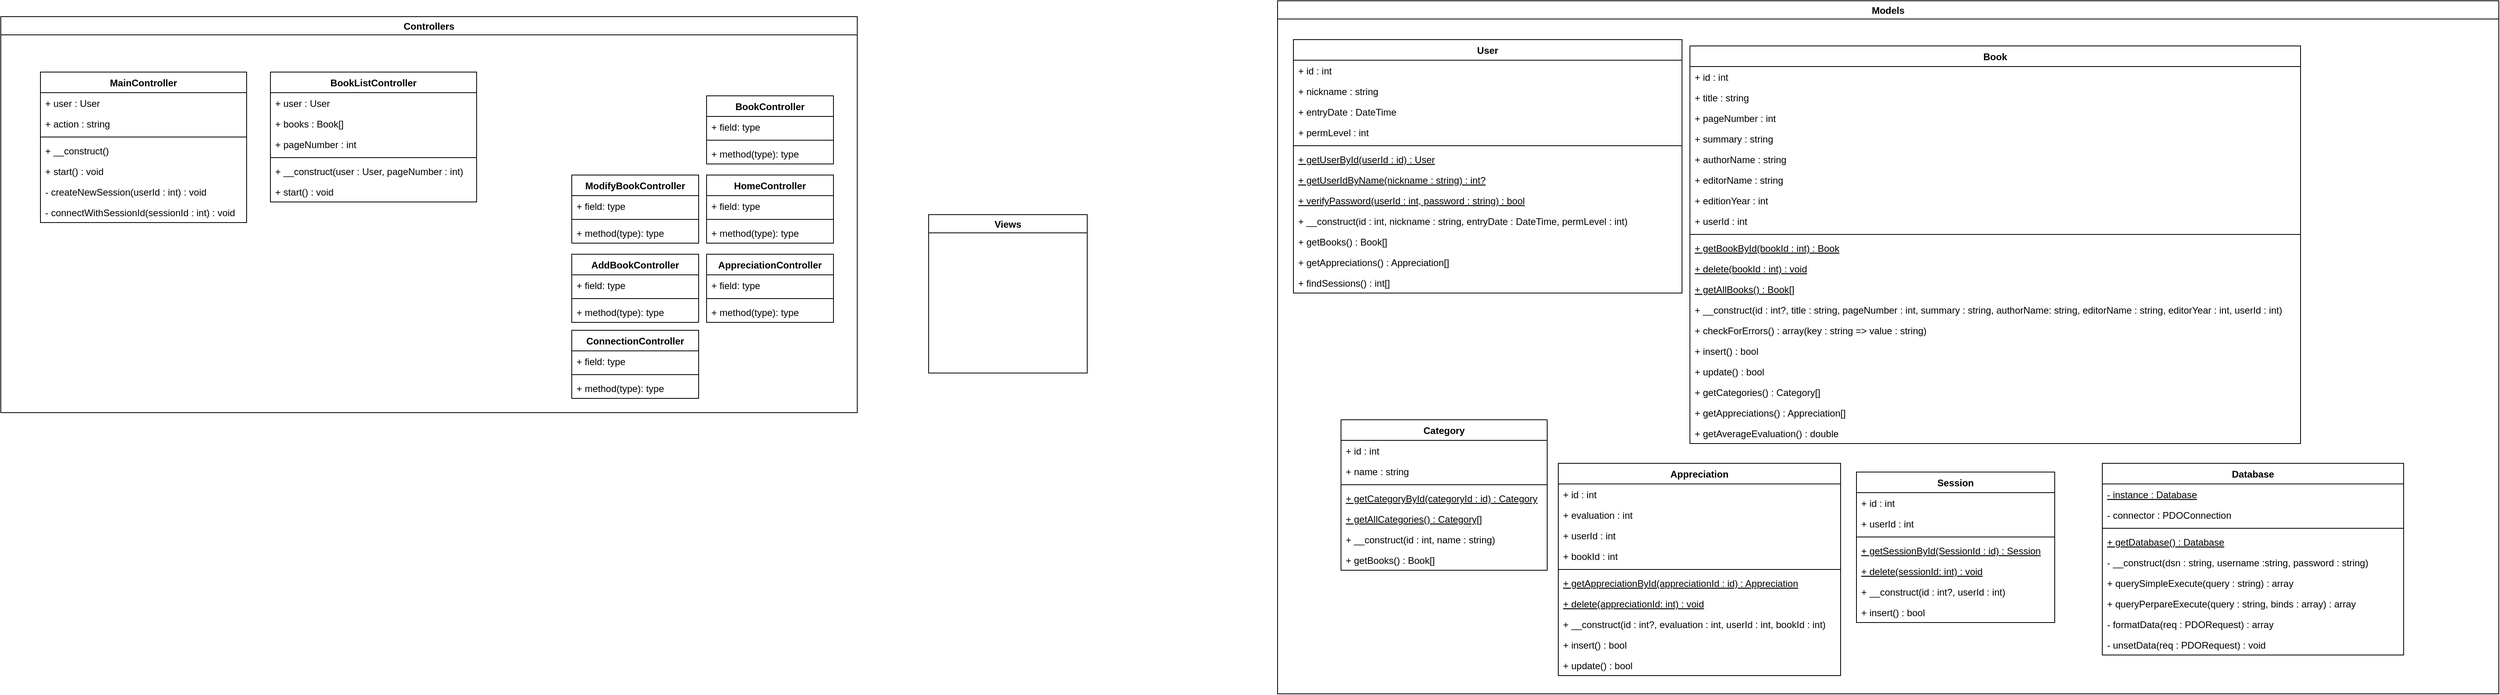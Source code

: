 <mxfile version="17.2.3" type="device"><diagram id="C5RBs43oDa-KdzZeNtuy" name="Page-1"><mxGraphModel dx="1497" dy="821" grid="1" gridSize="10" guides="1" tooltips="1" connect="1" arrows="1" fold="1" page="1" pageScale="1" pageWidth="827" pageHeight="1169" math="0" shadow="0"><root><mxCell id="WIyWlLk6GJQsqaUBKTNV-0"/><mxCell id="WIyWlLk6GJQsqaUBKTNV-1" parent="WIyWlLk6GJQsqaUBKTNV-0"/><mxCell id="OU10szr2XzH9tJr5xHhC-0" value="Controllers" style="swimlane;" parent="WIyWlLk6GJQsqaUBKTNV-1" vertex="1"><mxGeometry x="60" y="50" width="1080" height="500" as="geometry"/></mxCell><mxCell id="OU10szr2XzH9tJr5xHhC-4" value="MainController" style="swimlane;fontStyle=1;align=center;verticalAlign=top;childLayout=stackLayout;horizontal=1;startSize=26;horizontalStack=0;resizeParent=1;resizeParentMax=0;resizeLast=0;collapsible=1;marginBottom=0;" parent="OU10szr2XzH9tJr5xHhC-0" vertex="1"><mxGeometry x="50" y="70" width="260" height="190" as="geometry"/></mxCell><mxCell id="lV26DVgruJpY5TxE6KlM-97" value="+ user : User" style="text;strokeColor=none;fillColor=none;align=left;verticalAlign=top;spacingLeft=4;spacingRight=4;overflow=hidden;rotatable=0;points=[[0,0.5],[1,0.5]];portConstraint=eastwest;" vertex="1" parent="OU10szr2XzH9tJr5xHhC-4"><mxGeometry y="26" width="260" height="26" as="geometry"/></mxCell><mxCell id="lV26DVgruJpY5TxE6KlM-100" value="+ action : string" style="text;strokeColor=none;fillColor=none;align=left;verticalAlign=top;spacingLeft=4;spacingRight=4;overflow=hidden;rotatable=0;points=[[0,0.5],[1,0.5]];portConstraint=eastwest;" vertex="1" parent="OU10szr2XzH9tJr5xHhC-4"><mxGeometry y="52" width="260" height="26" as="geometry"/></mxCell><mxCell id="OU10szr2XzH9tJr5xHhC-6" value="" style="line;strokeWidth=1;fillColor=none;align=left;verticalAlign=middle;spacingTop=-1;spacingLeft=3;spacingRight=3;rotatable=0;labelPosition=right;points=[];portConstraint=eastwest;" parent="OU10szr2XzH9tJr5xHhC-4" vertex="1"><mxGeometry y="78" width="260" height="8" as="geometry"/></mxCell><mxCell id="OU10szr2XzH9tJr5xHhC-7" value="+ __construct()" style="text;strokeColor=none;fillColor=none;align=left;verticalAlign=top;spacingLeft=4;spacingRight=4;overflow=hidden;rotatable=0;points=[[0,0.5],[1,0.5]];portConstraint=eastwest;" parent="OU10szr2XzH9tJr5xHhC-4" vertex="1"><mxGeometry y="86" width="260" height="26" as="geometry"/></mxCell><mxCell id="lV26DVgruJpY5TxE6KlM-96" value="+ start() : void" style="text;strokeColor=none;fillColor=none;align=left;verticalAlign=top;spacingLeft=4;spacingRight=4;overflow=hidden;rotatable=0;points=[[0,0.5],[1,0.5]];portConstraint=eastwest;" vertex="1" parent="OU10szr2XzH9tJr5xHhC-4"><mxGeometry y="112" width="260" height="26" as="geometry"/></mxCell><mxCell id="lV26DVgruJpY5TxE6KlM-94" value="- createNewSession(userId : int) : void" style="text;strokeColor=none;fillColor=none;align=left;verticalAlign=top;spacingLeft=4;spacingRight=4;overflow=hidden;rotatable=0;points=[[0,0.5],[1,0.5]];portConstraint=eastwest;" vertex="1" parent="OU10szr2XzH9tJr5xHhC-4"><mxGeometry y="138" width="260" height="26" as="geometry"/></mxCell><mxCell id="lV26DVgruJpY5TxE6KlM-95" value="- connectWithSessionId(sessionId : int) : void" style="text;strokeColor=none;fillColor=none;align=left;verticalAlign=top;spacingLeft=4;spacingRight=4;overflow=hidden;rotatable=0;points=[[0,0.5],[1,0.5]];portConstraint=eastwest;" vertex="1" parent="OU10szr2XzH9tJr5xHhC-4"><mxGeometry y="164" width="260" height="26" as="geometry"/></mxCell><mxCell id="OU10szr2XzH9tJr5xHhC-8" value="AppreciationController" style="swimlane;fontStyle=1;align=center;verticalAlign=top;childLayout=stackLayout;horizontal=1;startSize=26;horizontalStack=0;resizeParent=1;resizeParentMax=0;resizeLast=0;collapsible=1;marginBottom=0;" parent="OU10szr2XzH9tJr5xHhC-0" vertex="1"><mxGeometry x="890" y="300" width="160" height="86" as="geometry"/></mxCell><mxCell id="OU10szr2XzH9tJr5xHhC-9" value="+ field: type" style="text;strokeColor=none;fillColor=none;align=left;verticalAlign=top;spacingLeft=4;spacingRight=4;overflow=hidden;rotatable=0;points=[[0,0.5],[1,0.5]];portConstraint=eastwest;" parent="OU10szr2XzH9tJr5xHhC-8" vertex="1"><mxGeometry y="26" width="160" height="26" as="geometry"/></mxCell><mxCell id="OU10szr2XzH9tJr5xHhC-10" value="" style="line;strokeWidth=1;fillColor=none;align=left;verticalAlign=middle;spacingTop=-1;spacingLeft=3;spacingRight=3;rotatable=0;labelPosition=right;points=[];portConstraint=eastwest;" parent="OU10szr2XzH9tJr5xHhC-8" vertex="1"><mxGeometry y="52" width="160" height="8" as="geometry"/></mxCell><mxCell id="OU10szr2XzH9tJr5xHhC-11" value="+ method(type): type" style="text;strokeColor=none;fillColor=none;align=left;verticalAlign=top;spacingLeft=4;spacingRight=4;overflow=hidden;rotatable=0;points=[[0,0.5],[1,0.5]];portConstraint=eastwest;" parent="OU10szr2XzH9tJr5xHhC-8" vertex="1"><mxGeometry y="60" width="160" height="26" as="geometry"/></mxCell><mxCell id="OU10szr2XzH9tJr5xHhC-12" value="AddBookController" style="swimlane;fontStyle=1;align=center;verticalAlign=top;childLayout=stackLayout;horizontal=1;startSize=26;horizontalStack=0;resizeParent=1;resizeParentMax=0;resizeLast=0;collapsible=1;marginBottom=0;" parent="OU10szr2XzH9tJr5xHhC-0" vertex="1"><mxGeometry x="720" y="300" width="160" height="86" as="geometry"/></mxCell><mxCell id="OU10szr2XzH9tJr5xHhC-13" value="+ field: type" style="text;strokeColor=none;fillColor=none;align=left;verticalAlign=top;spacingLeft=4;spacingRight=4;overflow=hidden;rotatable=0;points=[[0,0.5],[1,0.5]];portConstraint=eastwest;" parent="OU10szr2XzH9tJr5xHhC-12" vertex="1"><mxGeometry y="26" width="160" height="26" as="geometry"/></mxCell><mxCell id="OU10szr2XzH9tJr5xHhC-14" value="" style="line;strokeWidth=1;fillColor=none;align=left;verticalAlign=middle;spacingTop=-1;spacingLeft=3;spacingRight=3;rotatable=0;labelPosition=right;points=[];portConstraint=eastwest;" parent="OU10szr2XzH9tJr5xHhC-12" vertex="1"><mxGeometry y="52" width="160" height="8" as="geometry"/></mxCell><mxCell id="OU10szr2XzH9tJr5xHhC-15" value="+ method(type): type" style="text;strokeColor=none;fillColor=none;align=left;verticalAlign=top;spacingLeft=4;spacingRight=4;overflow=hidden;rotatable=0;points=[[0,0.5],[1,0.5]];portConstraint=eastwest;" parent="OU10szr2XzH9tJr5xHhC-12" vertex="1"><mxGeometry y="60" width="160" height="26" as="geometry"/></mxCell><mxCell id="OU10szr2XzH9tJr5xHhC-16" value="HomeController" style="swimlane;fontStyle=1;align=center;verticalAlign=top;childLayout=stackLayout;horizontal=1;startSize=26;horizontalStack=0;resizeParent=1;resizeParentMax=0;resizeLast=0;collapsible=1;marginBottom=0;" parent="OU10szr2XzH9tJr5xHhC-0" vertex="1"><mxGeometry x="890" y="200" width="160" height="86" as="geometry"/></mxCell><mxCell id="OU10szr2XzH9tJr5xHhC-17" value="+ field: type" style="text;strokeColor=none;fillColor=none;align=left;verticalAlign=top;spacingLeft=4;spacingRight=4;overflow=hidden;rotatable=0;points=[[0,0.5],[1,0.5]];portConstraint=eastwest;" parent="OU10szr2XzH9tJr5xHhC-16" vertex="1"><mxGeometry y="26" width="160" height="26" as="geometry"/></mxCell><mxCell id="OU10szr2XzH9tJr5xHhC-18" value="" style="line;strokeWidth=1;fillColor=none;align=left;verticalAlign=middle;spacingTop=-1;spacingLeft=3;spacingRight=3;rotatable=0;labelPosition=right;points=[];portConstraint=eastwest;" parent="OU10szr2XzH9tJr5xHhC-16" vertex="1"><mxGeometry y="52" width="160" height="8" as="geometry"/></mxCell><mxCell id="OU10szr2XzH9tJr5xHhC-19" value="+ method(type): type" style="text;strokeColor=none;fillColor=none;align=left;verticalAlign=top;spacingLeft=4;spacingRight=4;overflow=hidden;rotatable=0;points=[[0,0.5],[1,0.5]];portConstraint=eastwest;" parent="OU10szr2XzH9tJr5xHhC-16" vertex="1"><mxGeometry y="60" width="160" height="26" as="geometry"/></mxCell><mxCell id="OU10szr2XzH9tJr5xHhC-20" value="BookController" style="swimlane;fontStyle=1;align=center;verticalAlign=top;childLayout=stackLayout;horizontal=1;startSize=26;horizontalStack=0;resizeParent=1;resizeParentMax=0;resizeLast=0;collapsible=1;marginBottom=0;" parent="OU10szr2XzH9tJr5xHhC-0" vertex="1"><mxGeometry x="890" y="100" width="160" height="86" as="geometry"/></mxCell><mxCell id="OU10szr2XzH9tJr5xHhC-21" value="+ field: type" style="text;strokeColor=none;fillColor=none;align=left;verticalAlign=top;spacingLeft=4;spacingRight=4;overflow=hidden;rotatable=0;points=[[0,0.5],[1,0.5]];portConstraint=eastwest;" parent="OU10szr2XzH9tJr5xHhC-20" vertex="1"><mxGeometry y="26" width="160" height="26" as="geometry"/></mxCell><mxCell id="OU10szr2XzH9tJr5xHhC-22" value="" style="line;strokeWidth=1;fillColor=none;align=left;verticalAlign=middle;spacingTop=-1;spacingLeft=3;spacingRight=3;rotatable=0;labelPosition=right;points=[];portConstraint=eastwest;" parent="OU10szr2XzH9tJr5xHhC-20" vertex="1"><mxGeometry y="52" width="160" height="8" as="geometry"/></mxCell><mxCell id="OU10szr2XzH9tJr5xHhC-23" value="+ method(type): type" style="text;strokeColor=none;fillColor=none;align=left;verticalAlign=top;spacingLeft=4;spacingRight=4;overflow=hidden;rotatable=0;points=[[0,0.5],[1,0.5]];portConstraint=eastwest;" parent="OU10szr2XzH9tJr5xHhC-20" vertex="1"><mxGeometry y="60" width="160" height="26" as="geometry"/></mxCell><mxCell id="OU10szr2XzH9tJr5xHhC-24" value="BookListController" style="swimlane;fontStyle=1;align=center;verticalAlign=top;childLayout=stackLayout;horizontal=1;startSize=26;horizontalStack=0;resizeParent=1;resizeParentMax=0;resizeLast=0;collapsible=1;marginBottom=0;" parent="OU10szr2XzH9tJr5xHhC-0" vertex="1"><mxGeometry x="340" y="70" width="260" height="164" as="geometry"/></mxCell><mxCell id="OU10szr2XzH9tJr5xHhC-25" value="+ user : User" style="text;strokeColor=none;fillColor=none;align=left;verticalAlign=top;spacingLeft=4;spacingRight=4;overflow=hidden;rotatable=0;points=[[0,0.5],[1,0.5]];portConstraint=eastwest;" parent="OU10szr2XzH9tJr5xHhC-24" vertex="1"><mxGeometry y="26" width="260" height="26" as="geometry"/></mxCell><mxCell id="lV26DVgruJpY5TxE6KlM-106" value="+ books : Book[]" style="text;strokeColor=none;fillColor=none;align=left;verticalAlign=top;spacingLeft=4;spacingRight=4;overflow=hidden;rotatable=0;points=[[0,0.5],[1,0.5]];portConstraint=eastwest;" vertex="1" parent="OU10szr2XzH9tJr5xHhC-24"><mxGeometry y="52" width="260" height="26" as="geometry"/></mxCell><mxCell id="lV26DVgruJpY5TxE6KlM-107" value="+ pageNumber : int" style="text;strokeColor=none;fillColor=none;align=left;verticalAlign=top;spacingLeft=4;spacingRight=4;overflow=hidden;rotatable=0;points=[[0,0.5],[1,0.5]];portConstraint=eastwest;" vertex="1" parent="OU10szr2XzH9tJr5xHhC-24"><mxGeometry y="78" width="260" height="26" as="geometry"/></mxCell><mxCell id="OU10szr2XzH9tJr5xHhC-26" value="" style="line;strokeWidth=1;fillColor=none;align=left;verticalAlign=middle;spacingTop=-1;spacingLeft=3;spacingRight=3;rotatable=0;labelPosition=right;points=[];portConstraint=eastwest;" parent="OU10szr2XzH9tJr5xHhC-24" vertex="1"><mxGeometry y="104" width="260" height="8" as="geometry"/></mxCell><mxCell id="OU10szr2XzH9tJr5xHhC-27" value="+ __construct(user : User, pageNumber : int)" style="text;strokeColor=none;fillColor=none;align=left;verticalAlign=top;spacingLeft=4;spacingRight=4;overflow=hidden;rotatable=0;points=[[0,0.5],[1,0.5]];portConstraint=eastwest;" parent="OU10szr2XzH9tJr5xHhC-24" vertex="1"><mxGeometry y="112" width="260" height="26" as="geometry"/></mxCell><mxCell id="lV26DVgruJpY5TxE6KlM-105" value="+ start() : void" style="text;strokeColor=none;fillColor=none;align=left;verticalAlign=top;spacingLeft=4;spacingRight=4;overflow=hidden;rotatable=0;points=[[0,0.5],[1,0.5]];portConstraint=eastwest;" vertex="1" parent="OU10szr2XzH9tJr5xHhC-24"><mxGeometry y="138" width="260" height="26" as="geometry"/></mxCell><mxCell id="lV26DVgruJpY5TxE6KlM-8" value="ModifyBookController" style="swimlane;fontStyle=1;align=center;verticalAlign=top;childLayout=stackLayout;horizontal=1;startSize=26;horizontalStack=0;resizeParent=1;resizeParentMax=0;resizeLast=0;collapsible=1;marginBottom=0;" vertex="1" parent="OU10szr2XzH9tJr5xHhC-0"><mxGeometry x="720" y="200" width="160" height="86" as="geometry"/></mxCell><mxCell id="lV26DVgruJpY5TxE6KlM-9" value="+ field: type" style="text;strokeColor=none;fillColor=none;align=left;verticalAlign=top;spacingLeft=4;spacingRight=4;overflow=hidden;rotatable=0;points=[[0,0.5],[1,0.5]];portConstraint=eastwest;" vertex="1" parent="lV26DVgruJpY5TxE6KlM-8"><mxGeometry y="26" width="160" height="26" as="geometry"/></mxCell><mxCell id="lV26DVgruJpY5TxE6KlM-10" value="" style="line;strokeWidth=1;fillColor=none;align=left;verticalAlign=middle;spacingTop=-1;spacingLeft=3;spacingRight=3;rotatable=0;labelPosition=right;points=[];portConstraint=eastwest;" vertex="1" parent="lV26DVgruJpY5TxE6KlM-8"><mxGeometry y="52" width="160" height="8" as="geometry"/></mxCell><mxCell id="lV26DVgruJpY5TxE6KlM-11" value="+ method(type): type" style="text;strokeColor=none;fillColor=none;align=left;verticalAlign=top;spacingLeft=4;spacingRight=4;overflow=hidden;rotatable=0;points=[[0,0.5],[1,0.5]];portConstraint=eastwest;" vertex="1" parent="lV26DVgruJpY5TxE6KlM-8"><mxGeometry y="60" width="160" height="26" as="geometry"/></mxCell><mxCell id="lV26DVgruJpY5TxE6KlM-101" value="ConnectionController" style="swimlane;fontStyle=1;align=center;verticalAlign=top;childLayout=stackLayout;horizontal=1;startSize=26;horizontalStack=0;resizeParent=1;resizeParentMax=0;resizeLast=0;collapsible=1;marginBottom=0;" vertex="1" parent="OU10szr2XzH9tJr5xHhC-0"><mxGeometry x="720" y="396" width="160" height="86" as="geometry"/></mxCell><mxCell id="lV26DVgruJpY5TxE6KlM-102" value="+ field: type" style="text;strokeColor=none;fillColor=none;align=left;verticalAlign=top;spacingLeft=4;spacingRight=4;overflow=hidden;rotatable=0;points=[[0,0.5],[1,0.5]];portConstraint=eastwest;" vertex="1" parent="lV26DVgruJpY5TxE6KlM-101"><mxGeometry y="26" width="160" height="26" as="geometry"/></mxCell><mxCell id="lV26DVgruJpY5TxE6KlM-103" value="" style="line;strokeWidth=1;fillColor=none;align=left;verticalAlign=middle;spacingTop=-1;spacingLeft=3;spacingRight=3;rotatable=0;labelPosition=right;points=[];portConstraint=eastwest;" vertex="1" parent="lV26DVgruJpY5TxE6KlM-101"><mxGeometry y="52" width="160" height="8" as="geometry"/></mxCell><mxCell id="lV26DVgruJpY5TxE6KlM-104" value="+ method(type): type" style="text;strokeColor=none;fillColor=none;align=left;verticalAlign=top;spacingLeft=4;spacingRight=4;overflow=hidden;rotatable=0;points=[[0,0.5],[1,0.5]];portConstraint=eastwest;" vertex="1" parent="lV26DVgruJpY5TxE6KlM-101"><mxGeometry y="60" width="160" height="26" as="geometry"/></mxCell><mxCell id="OU10szr2XzH9tJr5xHhC-2" value="Models" style="swimlane;" parent="WIyWlLk6GJQsqaUBKTNV-1" vertex="1"><mxGeometry x="1670" y="30" width="1540" height="875" as="geometry"/></mxCell><mxCell id="lV26DVgruJpY5TxE6KlM-0" value="User" style="swimlane;fontStyle=1;align=center;verticalAlign=top;childLayout=stackLayout;horizontal=1;startSize=26;horizontalStack=0;resizeParent=1;resizeParentMax=0;resizeLast=0;collapsible=1;marginBottom=0;" vertex="1" parent="OU10szr2XzH9tJr5xHhC-2"><mxGeometry x="20" y="49" width="490" height="320" as="geometry"/></mxCell><mxCell id="lV26DVgruJpY5TxE6KlM-1" value="+ id : int" style="text;strokeColor=none;fillColor=none;align=left;verticalAlign=top;spacingLeft=4;spacingRight=4;overflow=hidden;rotatable=0;points=[[0,0.5],[1,0.5]];portConstraint=eastwest;" vertex="1" parent="lV26DVgruJpY5TxE6KlM-0"><mxGeometry y="26" width="490" height="26" as="geometry"/></mxCell><mxCell id="lV26DVgruJpY5TxE6KlM-43" value="+ nickname : string" style="text;strokeColor=none;fillColor=none;align=left;verticalAlign=top;spacingLeft=4;spacingRight=4;overflow=hidden;rotatable=0;points=[[0,0.5],[1,0.5]];portConstraint=eastwest;" vertex="1" parent="lV26DVgruJpY5TxE6KlM-0"><mxGeometry y="52" width="490" height="26" as="geometry"/></mxCell><mxCell id="lV26DVgruJpY5TxE6KlM-45" value="+ entryDate : DateTime" style="text;strokeColor=none;fillColor=none;align=left;verticalAlign=top;spacingLeft=4;spacingRight=4;overflow=hidden;rotatable=0;points=[[0,0.5],[1,0.5]];portConstraint=eastwest;" vertex="1" parent="lV26DVgruJpY5TxE6KlM-0"><mxGeometry y="78" width="490" height="26" as="geometry"/></mxCell><mxCell id="lV26DVgruJpY5TxE6KlM-46" value="+ permLevel : int" style="text;strokeColor=none;fillColor=none;align=left;verticalAlign=top;spacingLeft=4;spacingRight=4;overflow=hidden;rotatable=0;points=[[0,0.5],[1,0.5]];portConstraint=eastwest;" vertex="1" parent="lV26DVgruJpY5TxE6KlM-0"><mxGeometry y="104" width="490" height="26" as="geometry"/></mxCell><mxCell id="lV26DVgruJpY5TxE6KlM-2" value="" style="line;strokeWidth=1;fillColor=none;align=left;verticalAlign=middle;spacingTop=-1;spacingLeft=3;spacingRight=3;rotatable=0;labelPosition=right;points=[];portConstraint=eastwest;" vertex="1" parent="lV26DVgruJpY5TxE6KlM-0"><mxGeometry y="130" width="490" height="8" as="geometry"/></mxCell><mxCell id="lV26DVgruJpY5TxE6KlM-31" value="+ getUserById(userId : id) : User" style="text;strokeColor=none;fillColor=none;align=left;verticalAlign=top;spacingLeft=4;spacingRight=4;overflow=hidden;rotatable=0;points=[[0,0.5],[1,0.5]];portConstraint=eastwest;fontStyle=4" vertex="1" parent="lV26DVgruJpY5TxE6KlM-0"><mxGeometry y="138" width="490" height="26" as="geometry"/></mxCell><mxCell id="lV26DVgruJpY5TxE6KlM-48" value="+ getUserIdByName(nickname : string) : int?" style="text;strokeColor=none;fillColor=none;align=left;verticalAlign=top;spacingLeft=4;spacingRight=4;overflow=hidden;rotatable=0;points=[[0,0.5],[1,0.5]];portConstraint=eastwest;fontStyle=4" vertex="1" parent="lV26DVgruJpY5TxE6KlM-0"><mxGeometry y="164" width="490" height="26" as="geometry"/></mxCell><mxCell id="lV26DVgruJpY5TxE6KlM-49" value="+ verifyPassword(userId : int, password : string) : bool" style="text;strokeColor=none;fillColor=none;align=left;verticalAlign=top;spacingLeft=4;spacingRight=4;overflow=hidden;rotatable=0;points=[[0,0.5],[1,0.5]];portConstraint=eastwest;fontStyle=4" vertex="1" parent="lV26DVgruJpY5TxE6KlM-0"><mxGeometry y="190" width="490" height="26" as="geometry"/></mxCell><mxCell id="lV26DVgruJpY5TxE6KlM-68" value="+ __construct(id : int, nickname : string, entryDate : DateTime, permLevel : int)" style="text;strokeColor=none;fillColor=none;align=left;verticalAlign=top;spacingLeft=4;spacingRight=4;overflow=hidden;rotatable=0;points=[[0,0.5],[1,0.5]];portConstraint=eastwest;" vertex="1" parent="lV26DVgruJpY5TxE6KlM-0"><mxGeometry y="216" width="490" height="26" as="geometry"/></mxCell><mxCell id="lV26DVgruJpY5TxE6KlM-59" value="+ getBooks() : Book[]" style="text;strokeColor=none;fillColor=none;align=left;verticalAlign=top;spacingLeft=4;spacingRight=4;overflow=hidden;rotatable=0;points=[[0,0.5],[1,0.5]];portConstraint=eastwest;fontStyle=0" vertex="1" parent="lV26DVgruJpY5TxE6KlM-0"><mxGeometry y="242" width="490" height="26" as="geometry"/></mxCell><mxCell id="lV26DVgruJpY5TxE6KlM-60" value="+ getAppreciations() : Appreciation[] " style="text;strokeColor=none;fillColor=none;align=left;verticalAlign=top;spacingLeft=4;spacingRight=4;overflow=hidden;rotatable=0;points=[[0,0.5],[1,0.5]];portConstraint=eastwest;" vertex="1" parent="lV26DVgruJpY5TxE6KlM-0"><mxGeometry y="268" width="490" height="26" as="geometry"/></mxCell><mxCell id="lV26DVgruJpY5TxE6KlM-61" value="+ findSessions() : int[]" style="text;strokeColor=none;fillColor=none;align=left;verticalAlign=top;spacingLeft=4;spacingRight=4;overflow=hidden;rotatable=0;points=[[0,0.5],[1,0.5]];portConstraint=eastwest;" vertex="1" parent="lV26DVgruJpY5TxE6KlM-0"><mxGeometry y="294" width="490" height="26" as="geometry"/></mxCell><mxCell id="lV26DVgruJpY5TxE6KlM-4" value="Session" style="swimlane;fontStyle=1;align=center;verticalAlign=top;childLayout=stackLayout;horizontal=1;startSize=26;horizontalStack=0;resizeParent=1;resizeParentMax=0;resizeLast=0;collapsible=1;marginBottom=0;" vertex="1" parent="OU10szr2XzH9tJr5xHhC-2"><mxGeometry x="730" y="595" width="250" height="190" as="geometry"/></mxCell><mxCell id="lV26DVgruJpY5TxE6KlM-32" value="+ id : int" style="text;strokeColor=none;fillColor=none;align=left;verticalAlign=top;spacingLeft=4;spacingRight=4;overflow=hidden;rotatable=0;points=[[0,0.5],[1,0.5]];portConstraint=eastwest;" vertex="1" parent="lV26DVgruJpY5TxE6KlM-4"><mxGeometry y="26" width="250" height="26" as="geometry"/></mxCell><mxCell id="lV26DVgruJpY5TxE6KlM-42" value="+ userId : int" style="text;strokeColor=none;fillColor=none;align=left;verticalAlign=top;spacingLeft=4;spacingRight=4;overflow=hidden;rotatable=0;points=[[0,0.5],[1,0.5]];portConstraint=eastwest;" vertex="1" parent="lV26DVgruJpY5TxE6KlM-4"><mxGeometry y="52" width="250" height="26" as="geometry"/></mxCell><mxCell id="lV26DVgruJpY5TxE6KlM-6" value="" style="line;strokeWidth=1;fillColor=none;align=left;verticalAlign=middle;spacingTop=-1;spacingLeft=3;spacingRight=3;rotatable=0;labelPosition=right;points=[];portConstraint=eastwest;" vertex="1" parent="lV26DVgruJpY5TxE6KlM-4"><mxGeometry y="78" width="250" height="8" as="geometry"/></mxCell><mxCell id="lV26DVgruJpY5TxE6KlM-40" value="+ getSessionById(SessionId : id) : Session" style="text;strokeColor=none;fillColor=none;align=left;verticalAlign=top;spacingLeft=4;spacingRight=4;overflow=hidden;rotatable=0;points=[[0,0.5],[1,0.5]];portConstraint=eastwest;fontStyle=4" vertex="1" parent="lV26DVgruJpY5TxE6KlM-4"><mxGeometry y="86" width="250" height="26" as="geometry"/></mxCell><mxCell id="lV26DVgruJpY5TxE6KlM-83" value="+ delete(sessionId: int) : void" style="text;strokeColor=none;fillColor=none;align=left;verticalAlign=top;spacingLeft=4;spacingRight=4;overflow=hidden;rotatable=0;points=[[0,0.5],[1,0.5]];portConstraint=eastwest;fontStyle=4" vertex="1" parent="lV26DVgruJpY5TxE6KlM-4"><mxGeometry y="112" width="250" height="26" as="geometry"/></mxCell><mxCell id="lV26DVgruJpY5TxE6KlM-79" value="+ __construct(id : int?, userId : int)" style="text;strokeColor=none;fillColor=none;align=left;verticalAlign=top;spacingLeft=4;spacingRight=4;overflow=hidden;rotatable=0;points=[[0,0.5],[1,0.5]];portConstraint=eastwest;" vertex="1" parent="lV26DVgruJpY5TxE6KlM-4"><mxGeometry y="138" width="250" height="26" as="geometry"/></mxCell><mxCell id="lV26DVgruJpY5TxE6KlM-64" value="+ insert() : bool" style="text;strokeColor=none;fillColor=none;align=left;verticalAlign=top;spacingLeft=4;spacingRight=4;overflow=hidden;rotatable=0;points=[[0,0.5],[1,0.5]];portConstraint=eastwest;" vertex="1" parent="lV26DVgruJpY5TxE6KlM-4"><mxGeometry y="164" width="250" height="26" as="geometry"/></mxCell><mxCell id="lV26DVgruJpY5TxE6KlM-12" value="Book" style="swimlane;fontStyle=1;align=center;verticalAlign=top;childLayout=stackLayout;horizontal=1;startSize=26;horizontalStack=0;resizeParent=1;resizeParentMax=0;resizeLast=0;collapsible=1;marginBottom=0;" vertex="1" parent="OU10szr2XzH9tJr5xHhC-2"><mxGeometry x="520" y="57" width="770" height="502" as="geometry"/></mxCell><mxCell id="lV26DVgruJpY5TxE6KlM-33" value="+ id : int" style="text;strokeColor=none;fillColor=none;align=left;verticalAlign=top;spacingLeft=4;spacingRight=4;overflow=hidden;rotatable=0;points=[[0,0.5],[1,0.5]];portConstraint=eastwest;" vertex="1" parent="lV26DVgruJpY5TxE6KlM-12"><mxGeometry y="26" width="770" height="26" as="geometry"/></mxCell><mxCell id="lV26DVgruJpY5TxE6KlM-50" value="+ title : string" style="text;strokeColor=none;fillColor=none;align=left;verticalAlign=top;spacingLeft=4;spacingRight=4;overflow=hidden;rotatable=0;points=[[0,0.5],[1,0.5]];portConstraint=eastwest;" vertex="1" parent="lV26DVgruJpY5TxE6KlM-12"><mxGeometry y="52" width="770" height="26" as="geometry"/></mxCell><mxCell id="lV26DVgruJpY5TxE6KlM-51" value="+ pageNumber : int" style="text;strokeColor=none;fillColor=none;align=left;verticalAlign=top;spacingLeft=4;spacingRight=4;overflow=hidden;rotatable=0;points=[[0,0.5],[1,0.5]];portConstraint=eastwest;" vertex="1" parent="lV26DVgruJpY5TxE6KlM-12"><mxGeometry y="78" width="770" height="26" as="geometry"/></mxCell><mxCell id="lV26DVgruJpY5TxE6KlM-52" value="+ summary : string" style="text;strokeColor=none;fillColor=none;align=left;verticalAlign=top;spacingLeft=4;spacingRight=4;overflow=hidden;rotatable=0;points=[[0,0.5],[1,0.5]];portConstraint=eastwest;" vertex="1" parent="lV26DVgruJpY5TxE6KlM-12"><mxGeometry y="104" width="770" height="26" as="geometry"/></mxCell><mxCell id="lV26DVgruJpY5TxE6KlM-53" value="+ authorName : string" style="text;strokeColor=none;fillColor=none;align=left;verticalAlign=top;spacingLeft=4;spacingRight=4;overflow=hidden;rotatable=0;points=[[0,0.5],[1,0.5]];portConstraint=eastwest;" vertex="1" parent="lV26DVgruJpY5TxE6KlM-12"><mxGeometry y="130" width="770" height="26" as="geometry"/></mxCell><mxCell id="lV26DVgruJpY5TxE6KlM-54" value="+ editorName : string" style="text;strokeColor=none;fillColor=none;align=left;verticalAlign=top;spacingLeft=4;spacingRight=4;overflow=hidden;rotatable=0;points=[[0,0.5],[1,0.5]];portConstraint=eastwest;" vertex="1" parent="lV26DVgruJpY5TxE6KlM-12"><mxGeometry y="156" width="770" height="26" as="geometry"/></mxCell><mxCell id="lV26DVgruJpY5TxE6KlM-55" value="+ editionYear : int" style="text;strokeColor=none;fillColor=none;align=left;verticalAlign=top;spacingLeft=4;spacingRight=4;overflow=hidden;rotatable=0;points=[[0,0.5],[1,0.5]];portConstraint=eastwest;" vertex="1" parent="lV26DVgruJpY5TxE6KlM-12"><mxGeometry y="182" width="770" height="26" as="geometry"/></mxCell><mxCell id="lV26DVgruJpY5TxE6KlM-56" value="+ userId : int" style="text;strokeColor=none;fillColor=none;align=left;verticalAlign=top;spacingLeft=4;spacingRight=4;overflow=hidden;rotatable=0;points=[[0,0.5],[1,0.5]];portConstraint=eastwest;" vertex="1" parent="lV26DVgruJpY5TxE6KlM-12"><mxGeometry y="208" width="770" height="26" as="geometry"/></mxCell><mxCell id="lV26DVgruJpY5TxE6KlM-14" value="" style="line;strokeWidth=1;fillColor=none;align=left;verticalAlign=middle;spacingTop=-1;spacingLeft=3;spacingRight=3;rotatable=0;labelPosition=right;points=[];portConstraint=eastwest;" vertex="1" parent="lV26DVgruJpY5TxE6KlM-12"><mxGeometry y="234" width="770" height="8" as="geometry"/></mxCell><mxCell id="lV26DVgruJpY5TxE6KlM-30" value="+ getBookById(bookId : int) : Book" style="text;strokeColor=none;fillColor=none;align=left;verticalAlign=top;spacingLeft=4;spacingRight=4;overflow=hidden;rotatable=0;points=[[0,0.5],[1,0.5]];portConstraint=eastwest;fontStyle=4" vertex="1" parent="lV26DVgruJpY5TxE6KlM-12"><mxGeometry y="242" width="770" height="26" as="geometry"/></mxCell><mxCell id="lV26DVgruJpY5TxE6KlM-80" value="+ delete(bookId : int) : void" style="text;strokeColor=none;fillColor=none;align=left;verticalAlign=top;spacingLeft=4;spacingRight=4;overflow=hidden;rotatable=0;points=[[0,0.5],[1,0.5]];portConstraint=eastwest;fontStyle=4" vertex="1" parent="lV26DVgruJpY5TxE6KlM-12"><mxGeometry y="268" width="770" height="26" as="geometry"/></mxCell><mxCell id="lV26DVgruJpY5TxE6KlM-84" value="+ getAllBooks() : Book[]" style="text;strokeColor=none;fillColor=none;align=left;verticalAlign=top;spacingLeft=4;spacingRight=4;overflow=hidden;rotatable=0;points=[[0,0.5],[1,0.5]];portConstraint=eastwest;fontStyle=4" vertex="1" parent="lV26DVgruJpY5TxE6KlM-12"><mxGeometry y="294" width="770" height="26" as="geometry"/></mxCell><mxCell id="lV26DVgruJpY5TxE6KlM-73" value="+ __construct(id : int?, title : string, pageNumber : int, summary : string, authorName: string, editorName : string, editorYear : int, userId : int)" style="text;strokeColor=none;fillColor=none;align=left;verticalAlign=top;spacingLeft=4;spacingRight=4;overflow=hidden;rotatable=0;points=[[0,0.5],[1,0.5]];portConstraint=eastwest;" vertex="1" parent="lV26DVgruJpY5TxE6KlM-12"><mxGeometry y="320" width="770" height="26" as="geometry"/></mxCell><mxCell id="lV26DVgruJpY5TxE6KlM-74" value="+ checkForErrors() : array(key : string =&gt; value : string)" style="text;strokeColor=none;fillColor=none;align=left;verticalAlign=top;spacingLeft=4;spacingRight=4;overflow=hidden;rotatable=0;points=[[0,0.5],[1,0.5]];portConstraint=eastwest;" vertex="1" parent="lV26DVgruJpY5TxE6KlM-12"><mxGeometry y="346" width="770" height="26" as="geometry"/></mxCell><mxCell id="lV26DVgruJpY5TxE6KlM-63" value="+ insert() : bool" style="text;strokeColor=none;fillColor=none;align=left;verticalAlign=top;spacingLeft=4;spacingRight=4;overflow=hidden;rotatable=0;points=[[0,0.5],[1,0.5]];portConstraint=eastwest;" vertex="1" parent="lV26DVgruJpY5TxE6KlM-12"><mxGeometry y="372" width="770" height="26" as="geometry"/></mxCell><mxCell id="lV26DVgruJpY5TxE6KlM-75" value="+ update() : bool" style="text;strokeColor=none;fillColor=none;align=left;verticalAlign=top;spacingLeft=4;spacingRight=4;overflow=hidden;rotatable=0;points=[[0,0.5],[1,0.5]];portConstraint=eastwest;" vertex="1" parent="lV26DVgruJpY5TxE6KlM-12"><mxGeometry y="398" width="770" height="26" as="geometry"/></mxCell><mxCell id="lV26DVgruJpY5TxE6KlM-15" value="+ getCategories() : Category[]" style="text;strokeColor=none;fillColor=none;align=left;verticalAlign=top;spacingLeft=4;spacingRight=4;overflow=hidden;rotatable=0;points=[[0,0.5],[1,0.5]];portConstraint=eastwest;" vertex="1" parent="lV26DVgruJpY5TxE6KlM-12"><mxGeometry y="424" width="770" height="26" as="geometry"/></mxCell><mxCell id="lV26DVgruJpY5TxE6KlM-28" value="+ getAppreciations() : Appreciation[] " style="text;strokeColor=none;fillColor=none;align=left;verticalAlign=top;spacingLeft=4;spacingRight=4;overflow=hidden;rotatable=0;points=[[0,0.5],[1,0.5]];portConstraint=eastwest;" vertex="1" parent="lV26DVgruJpY5TxE6KlM-12"><mxGeometry y="450" width="770" height="26" as="geometry"/></mxCell><mxCell id="lV26DVgruJpY5TxE6KlM-29" value="+ getAverageEvaluation() : double" style="text;strokeColor=none;fillColor=none;align=left;verticalAlign=top;spacingLeft=4;spacingRight=4;overflow=hidden;rotatable=0;points=[[0,0.5],[1,0.5]];portConstraint=eastwest;" vertex="1" parent="lV26DVgruJpY5TxE6KlM-12"><mxGeometry y="476" width="770" height="26" as="geometry"/></mxCell><mxCell id="lV26DVgruJpY5TxE6KlM-16" value="Database" style="swimlane;fontStyle=1;align=center;verticalAlign=top;childLayout=stackLayout;horizontal=1;startSize=26;horizontalStack=0;resizeParent=1;resizeParentMax=0;resizeLast=0;collapsible=1;marginBottom=0;" vertex="1" parent="OU10szr2XzH9tJr5xHhC-2"><mxGeometry x="1040" y="584" width="380" height="242" as="geometry"/></mxCell><mxCell id="lV26DVgruJpY5TxE6KlM-87" value="- instance : Database" style="text;strokeColor=none;fillColor=none;align=left;verticalAlign=top;spacingLeft=4;spacingRight=4;overflow=hidden;rotatable=0;points=[[0,0.5],[1,0.5]];portConstraint=eastwest;fontStyle=4" vertex="1" parent="lV26DVgruJpY5TxE6KlM-16"><mxGeometry y="26" width="380" height="26" as="geometry"/></mxCell><mxCell id="lV26DVgruJpY5TxE6KlM-88" value="- connector : PDOConnection" style="text;strokeColor=none;fillColor=none;align=left;verticalAlign=top;spacingLeft=4;spacingRight=4;overflow=hidden;rotatable=0;points=[[0,0.5],[1,0.5]];portConstraint=eastwest;" vertex="1" parent="lV26DVgruJpY5TxE6KlM-16"><mxGeometry y="52" width="380" height="26" as="geometry"/></mxCell><mxCell id="lV26DVgruJpY5TxE6KlM-18" value="" style="line;strokeWidth=1;fillColor=none;align=left;verticalAlign=middle;spacingTop=-1;spacingLeft=3;spacingRight=3;rotatable=0;labelPosition=right;points=[];portConstraint=eastwest;" vertex="1" parent="lV26DVgruJpY5TxE6KlM-16"><mxGeometry y="78" width="380" height="8" as="geometry"/></mxCell><mxCell id="lV26DVgruJpY5TxE6KlM-39" value="+ getDatabase() : Database" style="text;strokeColor=none;fillColor=none;align=left;verticalAlign=top;spacingLeft=4;spacingRight=4;overflow=hidden;rotatable=0;points=[[0,0.5],[1,0.5]];portConstraint=eastwest;fontStyle=4" vertex="1" parent="lV26DVgruJpY5TxE6KlM-16"><mxGeometry y="86" width="380" height="26" as="geometry"/></mxCell><mxCell id="lV26DVgruJpY5TxE6KlM-89" value="- __construct(dsn : string, username :string, password : string)" style="text;strokeColor=none;fillColor=none;align=left;verticalAlign=top;spacingLeft=4;spacingRight=4;overflow=hidden;rotatable=0;points=[[0,0.5],[1,0.5]];portConstraint=eastwest;" vertex="1" parent="lV26DVgruJpY5TxE6KlM-16"><mxGeometry y="112" width="380" height="26" as="geometry"/></mxCell><mxCell id="lV26DVgruJpY5TxE6KlM-90" value="+ querySimpleExecute(query : string) : array" style="text;strokeColor=none;fillColor=none;align=left;verticalAlign=top;spacingLeft=4;spacingRight=4;overflow=hidden;rotatable=0;points=[[0,0.5],[1,0.5]];portConstraint=eastwest;" vertex="1" parent="lV26DVgruJpY5TxE6KlM-16"><mxGeometry y="138" width="380" height="26" as="geometry"/></mxCell><mxCell id="lV26DVgruJpY5TxE6KlM-91" value="+ queryPerpareExecute(query : string, binds : array) : array" style="text;strokeColor=none;fillColor=none;align=left;verticalAlign=top;spacingLeft=4;spacingRight=4;overflow=hidden;rotatable=0;points=[[0,0.5],[1,0.5]];portConstraint=eastwest;" vertex="1" parent="lV26DVgruJpY5TxE6KlM-16"><mxGeometry y="164" width="380" height="26" as="geometry"/></mxCell><mxCell id="lV26DVgruJpY5TxE6KlM-92" value="- formatData(req : PDORequest) : array" style="text;strokeColor=none;fillColor=none;align=left;verticalAlign=top;spacingLeft=4;spacingRight=4;overflow=hidden;rotatable=0;points=[[0,0.5],[1,0.5]];portConstraint=eastwest;" vertex="1" parent="lV26DVgruJpY5TxE6KlM-16"><mxGeometry y="190" width="380" height="26" as="geometry"/></mxCell><mxCell id="lV26DVgruJpY5TxE6KlM-93" value="- unsetData(req : PDORequest) : void" style="text;strokeColor=none;fillColor=none;align=left;verticalAlign=top;spacingLeft=4;spacingRight=4;overflow=hidden;rotatable=0;points=[[0,0.5],[1,0.5]];portConstraint=eastwest;" vertex="1" parent="lV26DVgruJpY5TxE6KlM-16"><mxGeometry y="216" width="380" height="26" as="geometry"/></mxCell><mxCell id="lV26DVgruJpY5TxE6KlM-20" value="Category" style="swimlane;fontStyle=1;align=center;verticalAlign=top;childLayout=stackLayout;horizontal=1;startSize=26;horizontalStack=0;resizeParent=1;resizeParentMax=0;resizeLast=0;collapsible=1;marginBottom=0;" vertex="1" parent="OU10szr2XzH9tJr5xHhC-2"><mxGeometry x="80" y="529" width="260" height="190" as="geometry"/></mxCell><mxCell id="lV26DVgruJpY5TxE6KlM-35" value="+ id : int" style="text;strokeColor=none;fillColor=none;align=left;verticalAlign=top;spacingLeft=4;spacingRight=4;overflow=hidden;rotatable=0;points=[[0,0.5],[1,0.5]];portConstraint=eastwest;" vertex="1" parent="lV26DVgruJpY5TxE6KlM-20"><mxGeometry y="26" width="260" height="26" as="geometry"/></mxCell><mxCell id="lV26DVgruJpY5TxE6KlM-57" value="+ name : string" style="text;strokeColor=none;fillColor=none;align=left;verticalAlign=top;spacingLeft=4;spacingRight=4;overflow=hidden;rotatable=0;points=[[0,0.5],[1,0.5]];portConstraint=eastwest;" vertex="1" parent="lV26DVgruJpY5TxE6KlM-20"><mxGeometry y="52" width="260" height="26" as="geometry"/></mxCell><mxCell id="lV26DVgruJpY5TxE6KlM-22" value="" style="line;strokeWidth=1;fillColor=none;align=left;verticalAlign=middle;spacingTop=-1;spacingLeft=3;spacingRight=3;rotatable=0;labelPosition=right;points=[];portConstraint=eastwest;" vertex="1" parent="lV26DVgruJpY5TxE6KlM-20"><mxGeometry y="78" width="260" height="8" as="geometry"/></mxCell><mxCell id="lV26DVgruJpY5TxE6KlM-37" value="+ getCategoryById(categoryId : id) : Category" style="text;strokeColor=none;fillColor=none;align=left;verticalAlign=top;spacingLeft=4;spacingRight=4;overflow=hidden;rotatable=0;points=[[0,0.5],[1,0.5]];portConstraint=eastwest;fontStyle=4" vertex="1" parent="lV26DVgruJpY5TxE6KlM-20"><mxGeometry y="86" width="260" height="26" as="geometry"/></mxCell><mxCell id="lV26DVgruJpY5TxE6KlM-85" value="+ getAllCategories() : Category[]" style="text;strokeColor=none;fillColor=none;align=left;verticalAlign=top;spacingLeft=4;spacingRight=4;overflow=hidden;rotatable=0;points=[[0,0.5],[1,0.5]];portConstraint=eastwest;fontStyle=4" vertex="1" parent="lV26DVgruJpY5TxE6KlM-20"><mxGeometry y="112" width="260" height="26" as="geometry"/></mxCell><mxCell id="lV26DVgruJpY5TxE6KlM-86" value="+ __construct(id : int, name : string)" style="text;strokeColor=none;fillColor=none;align=left;verticalAlign=top;spacingLeft=4;spacingRight=4;overflow=hidden;rotatable=0;points=[[0,0.5],[1,0.5]];portConstraint=eastwest;" vertex="1" parent="lV26DVgruJpY5TxE6KlM-20"><mxGeometry y="138" width="260" height="26" as="geometry"/></mxCell><mxCell id="lV26DVgruJpY5TxE6KlM-58" value="+ getBooks() : Book[]" style="text;strokeColor=none;fillColor=none;align=left;verticalAlign=top;spacingLeft=4;spacingRight=4;overflow=hidden;rotatable=0;points=[[0,0.5],[1,0.5]];portConstraint=eastwest;fontStyle=0" vertex="1" parent="lV26DVgruJpY5TxE6KlM-20"><mxGeometry y="164" width="260" height="26" as="geometry"/></mxCell><mxCell id="lV26DVgruJpY5TxE6KlM-24" value="Appreciation" style="swimlane;fontStyle=1;align=center;verticalAlign=top;childLayout=stackLayout;horizontal=1;startSize=26;horizontalStack=0;resizeParent=1;resizeParentMax=0;resizeLast=0;collapsible=1;marginBottom=0;" vertex="1" parent="OU10szr2XzH9tJr5xHhC-2"><mxGeometry x="354" y="584" width="356" height="268" as="geometry"/></mxCell><mxCell id="lV26DVgruJpY5TxE6KlM-36" value="+ id : int" style="text;strokeColor=none;fillColor=none;align=left;verticalAlign=top;spacingLeft=4;spacingRight=4;overflow=hidden;rotatable=0;points=[[0,0.5],[1,0.5]];portConstraint=eastwest;" vertex="1" parent="lV26DVgruJpY5TxE6KlM-24"><mxGeometry y="26" width="356" height="26" as="geometry"/></mxCell><mxCell id="lV26DVgruJpY5TxE6KlM-70" value="+ evaluation : int" style="text;strokeColor=none;fillColor=none;align=left;verticalAlign=top;spacingLeft=4;spacingRight=4;overflow=hidden;rotatable=0;points=[[0,0.5],[1,0.5]];portConstraint=eastwest;" vertex="1" parent="lV26DVgruJpY5TxE6KlM-24"><mxGeometry y="52" width="356" height="26" as="geometry"/></mxCell><mxCell id="lV26DVgruJpY5TxE6KlM-71" value="+ userId : int" style="text;strokeColor=none;fillColor=none;align=left;verticalAlign=top;spacingLeft=4;spacingRight=4;overflow=hidden;rotatable=0;points=[[0,0.5],[1,0.5]];portConstraint=eastwest;" vertex="1" parent="lV26DVgruJpY5TxE6KlM-24"><mxGeometry y="78" width="356" height="26" as="geometry"/></mxCell><mxCell id="lV26DVgruJpY5TxE6KlM-72" value="+ bookId : int" style="text;strokeColor=none;fillColor=none;align=left;verticalAlign=top;spacingLeft=4;spacingRight=4;overflow=hidden;rotatable=0;points=[[0,0.5],[1,0.5]];portConstraint=eastwest;" vertex="1" parent="lV26DVgruJpY5TxE6KlM-24"><mxGeometry y="104" width="356" height="26" as="geometry"/></mxCell><mxCell id="lV26DVgruJpY5TxE6KlM-26" value="" style="line;strokeWidth=1;fillColor=none;align=left;verticalAlign=middle;spacingTop=-1;spacingLeft=3;spacingRight=3;rotatable=0;labelPosition=right;points=[];portConstraint=eastwest;" vertex="1" parent="lV26DVgruJpY5TxE6KlM-24"><mxGeometry y="130" width="356" height="8" as="geometry"/></mxCell><mxCell id="lV26DVgruJpY5TxE6KlM-38" value="+ getAppreciationById(appreciationId : id) : Appreciation" style="text;strokeColor=none;fillColor=none;align=left;verticalAlign=top;spacingLeft=4;spacingRight=4;overflow=hidden;rotatable=0;points=[[0,0.5],[1,0.5]];portConstraint=eastwest;fontStyle=4" vertex="1" parent="lV26DVgruJpY5TxE6KlM-24"><mxGeometry y="138" width="356" height="26" as="geometry"/></mxCell><mxCell id="lV26DVgruJpY5TxE6KlM-82" value="+ delete(appreciationId: int) : void" style="text;strokeColor=none;fillColor=none;align=left;verticalAlign=top;spacingLeft=4;spacingRight=4;overflow=hidden;rotatable=0;points=[[0,0.5],[1,0.5]];portConstraint=eastwest;fontStyle=4" vertex="1" parent="lV26DVgruJpY5TxE6KlM-24"><mxGeometry y="164" width="356" height="26" as="geometry"/></mxCell><mxCell id="lV26DVgruJpY5TxE6KlM-77" value="+ __construct(id : int?, evaluation : int, userId : int, bookId : int)" style="text;strokeColor=none;fillColor=none;align=left;verticalAlign=top;spacingLeft=4;spacingRight=4;overflow=hidden;rotatable=0;points=[[0,0.5],[1,0.5]];portConstraint=eastwest;" vertex="1" parent="lV26DVgruJpY5TxE6KlM-24"><mxGeometry y="190" width="356" height="26" as="geometry"/></mxCell><mxCell id="lV26DVgruJpY5TxE6KlM-65" value="+ insert() : bool" style="text;strokeColor=none;fillColor=none;align=left;verticalAlign=top;spacingLeft=4;spacingRight=4;overflow=hidden;rotatable=0;points=[[0,0.5],[1,0.5]];portConstraint=eastwest;" vertex="1" parent="lV26DVgruJpY5TxE6KlM-24"><mxGeometry y="216" width="356" height="26" as="geometry"/></mxCell><mxCell id="lV26DVgruJpY5TxE6KlM-76" value="+ update() : bool" style="text;strokeColor=none;fillColor=none;align=left;verticalAlign=top;spacingLeft=4;spacingRight=4;overflow=hidden;rotatable=0;points=[[0,0.5],[1,0.5]];portConstraint=eastwest;" vertex="1" parent="lV26DVgruJpY5TxE6KlM-24"><mxGeometry y="242" width="356" height="26" as="geometry"/></mxCell><mxCell id="OU10szr2XzH9tJr5xHhC-3" value="Views" style="swimlane;" parent="WIyWlLk6GJQsqaUBKTNV-1" vertex="1"><mxGeometry x="1230" y="300" width="200" height="200" as="geometry"/></mxCell></root></mxGraphModel></diagram></mxfile>